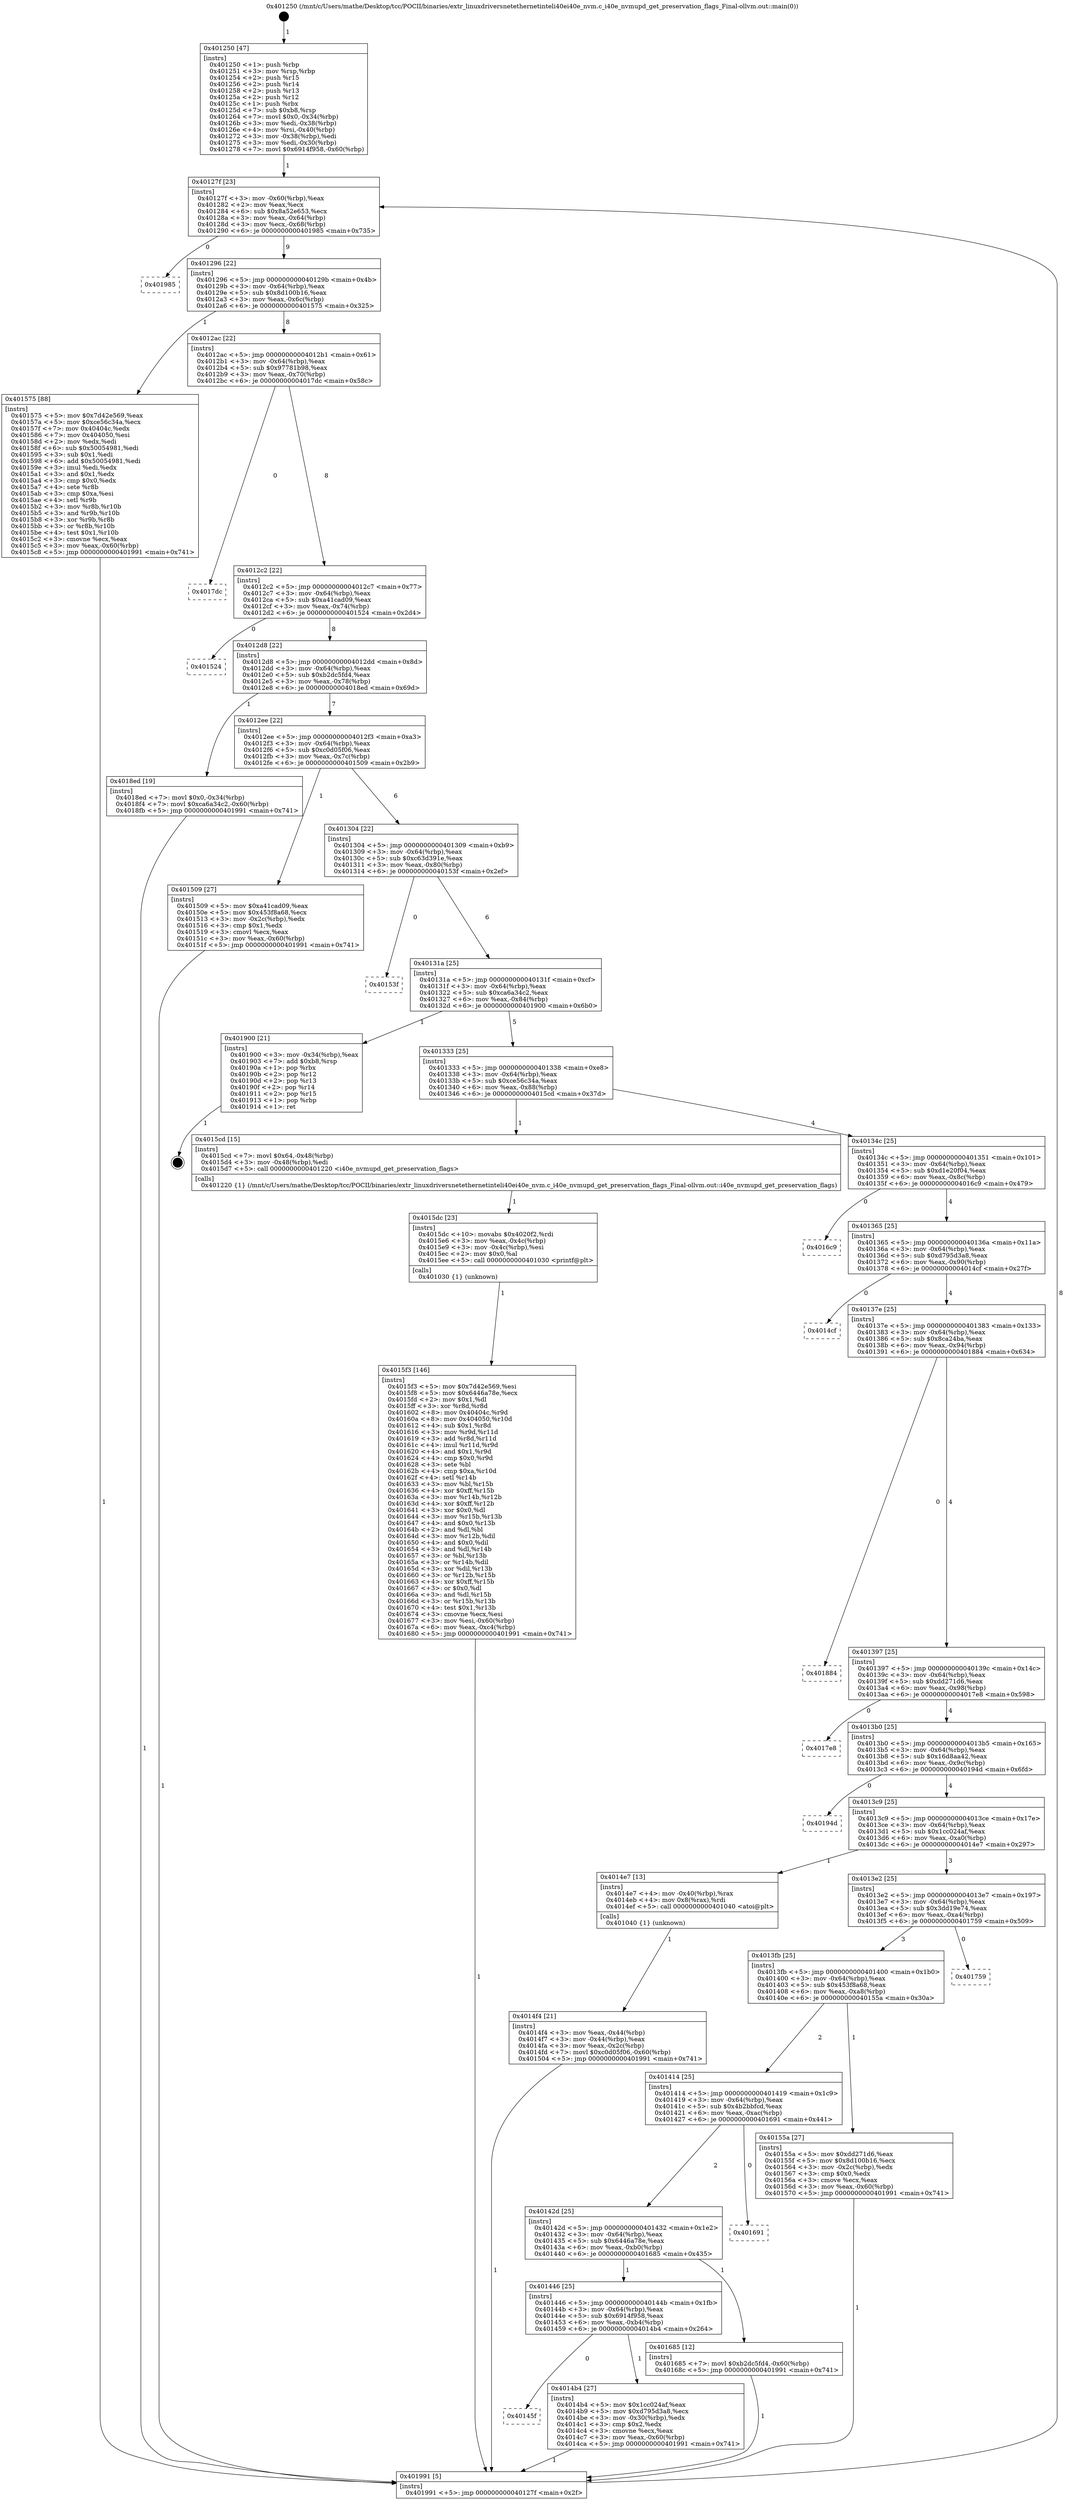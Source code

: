 digraph "0x401250" {
  label = "0x401250 (/mnt/c/Users/mathe/Desktop/tcc/POCII/binaries/extr_linuxdriversnetethernetinteli40ei40e_nvm.c_i40e_nvmupd_get_preservation_flags_Final-ollvm.out::main(0))"
  labelloc = "t"
  node[shape=record]

  Entry [label="",width=0.3,height=0.3,shape=circle,fillcolor=black,style=filled]
  "0x40127f" [label="{
     0x40127f [23]\l
     | [instrs]\l
     &nbsp;&nbsp;0x40127f \<+3\>: mov -0x60(%rbp),%eax\l
     &nbsp;&nbsp;0x401282 \<+2\>: mov %eax,%ecx\l
     &nbsp;&nbsp;0x401284 \<+6\>: sub $0x8a52e653,%ecx\l
     &nbsp;&nbsp;0x40128a \<+3\>: mov %eax,-0x64(%rbp)\l
     &nbsp;&nbsp;0x40128d \<+3\>: mov %ecx,-0x68(%rbp)\l
     &nbsp;&nbsp;0x401290 \<+6\>: je 0000000000401985 \<main+0x735\>\l
  }"]
  "0x401985" [label="{
     0x401985\l
  }", style=dashed]
  "0x401296" [label="{
     0x401296 [22]\l
     | [instrs]\l
     &nbsp;&nbsp;0x401296 \<+5\>: jmp 000000000040129b \<main+0x4b\>\l
     &nbsp;&nbsp;0x40129b \<+3\>: mov -0x64(%rbp),%eax\l
     &nbsp;&nbsp;0x40129e \<+5\>: sub $0x8d100b16,%eax\l
     &nbsp;&nbsp;0x4012a3 \<+3\>: mov %eax,-0x6c(%rbp)\l
     &nbsp;&nbsp;0x4012a6 \<+6\>: je 0000000000401575 \<main+0x325\>\l
  }"]
  Exit [label="",width=0.3,height=0.3,shape=circle,fillcolor=black,style=filled,peripheries=2]
  "0x401575" [label="{
     0x401575 [88]\l
     | [instrs]\l
     &nbsp;&nbsp;0x401575 \<+5\>: mov $0x7d42e569,%eax\l
     &nbsp;&nbsp;0x40157a \<+5\>: mov $0xce56c34a,%ecx\l
     &nbsp;&nbsp;0x40157f \<+7\>: mov 0x40404c,%edx\l
     &nbsp;&nbsp;0x401586 \<+7\>: mov 0x404050,%esi\l
     &nbsp;&nbsp;0x40158d \<+2\>: mov %edx,%edi\l
     &nbsp;&nbsp;0x40158f \<+6\>: sub $0x50054981,%edi\l
     &nbsp;&nbsp;0x401595 \<+3\>: sub $0x1,%edi\l
     &nbsp;&nbsp;0x401598 \<+6\>: add $0x50054981,%edi\l
     &nbsp;&nbsp;0x40159e \<+3\>: imul %edi,%edx\l
     &nbsp;&nbsp;0x4015a1 \<+3\>: and $0x1,%edx\l
     &nbsp;&nbsp;0x4015a4 \<+3\>: cmp $0x0,%edx\l
     &nbsp;&nbsp;0x4015a7 \<+4\>: sete %r8b\l
     &nbsp;&nbsp;0x4015ab \<+3\>: cmp $0xa,%esi\l
     &nbsp;&nbsp;0x4015ae \<+4\>: setl %r9b\l
     &nbsp;&nbsp;0x4015b2 \<+3\>: mov %r8b,%r10b\l
     &nbsp;&nbsp;0x4015b5 \<+3\>: and %r9b,%r10b\l
     &nbsp;&nbsp;0x4015b8 \<+3\>: xor %r9b,%r8b\l
     &nbsp;&nbsp;0x4015bb \<+3\>: or %r8b,%r10b\l
     &nbsp;&nbsp;0x4015be \<+4\>: test $0x1,%r10b\l
     &nbsp;&nbsp;0x4015c2 \<+3\>: cmovne %ecx,%eax\l
     &nbsp;&nbsp;0x4015c5 \<+3\>: mov %eax,-0x60(%rbp)\l
     &nbsp;&nbsp;0x4015c8 \<+5\>: jmp 0000000000401991 \<main+0x741\>\l
  }"]
  "0x4012ac" [label="{
     0x4012ac [22]\l
     | [instrs]\l
     &nbsp;&nbsp;0x4012ac \<+5\>: jmp 00000000004012b1 \<main+0x61\>\l
     &nbsp;&nbsp;0x4012b1 \<+3\>: mov -0x64(%rbp),%eax\l
     &nbsp;&nbsp;0x4012b4 \<+5\>: sub $0x97781b98,%eax\l
     &nbsp;&nbsp;0x4012b9 \<+3\>: mov %eax,-0x70(%rbp)\l
     &nbsp;&nbsp;0x4012bc \<+6\>: je 00000000004017dc \<main+0x58c\>\l
  }"]
  "0x4015f3" [label="{
     0x4015f3 [146]\l
     | [instrs]\l
     &nbsp;&nbsp;0x4015f3 \<+5\>: mov $0x7d42e569,%esi\l
     &nbsp;&nbsp;0x4015f8 \<+5\>: mov $0x6446a78e,%ecx\l
     &nbsp;&nbsp;0x4015fd \<+2\>: mov $0x1,%dl\l
     &nbsp;&nbsp;0x4015ff \<+3\>: xor %r8d,%r8d\l
     &nbsp;&nbsp;0x401602 \<+8\>: mov 0x40404c,%r9d\l
     &nbsp;&nbsp;0x40160a \<+8\>: mov 0x404050,%r10d\l
     &nbsp;&nbsp;0x401612 \<+4\>: sub $0x1,%r8d\l
     &nbsp;&nbsp;0x401616 \<+3\>: mov %r9d,%r11d\l
     &nbsp;&nbsp;0x401619 \<+3\>: add %r8d,%r11d\l
     &nbsp;&nbsp;0x40161c \<+4\>: imul %r11d,%r9d\l
     &nbsp;&nbsp;0x401620 \<+4\>: and $0x1,%r9d\l
     &nbsp;&nbsp;0x401624 \<+4\>: cmp $0x0,%r9d\l
     &nbsp;&nbsp;0x401628 \<+3\>: sete %bl\l
     &nbsp;&nbsp;0x40162b \<+4\>: cmp $0xa,%r10d\l
     &nbsp;&nbsp;0x40162f \<+4\>: setl %r14b\l
     &nbsp;&nbsp;0x401633 \<+3\>: mov %bl,%r15b\l
     &nbsp;&nbsp;0x401636 \<+4\>: xor $0xff,%r15b\l
     &nbsp;&nbsp;0x40163a \<+3\>: mov %r14b,%r12b\l
     &nbsp;&nbsp;0x40163d \<+4\>: xor $0xff,%r12b\l
     &nbsp;&nbsp;0x401641 \<+3\>: xor $0x0,%dl\l
     &nbsp;&nbsp;0x401644 \<+3\>: mov %r15b,%r13b\l
     &nbsp;&nbsp;0x401647 \<+4\>: and $0x0,%r13b\l
     &nbsp;&nbsp;0x40164b \<+2\>: and %dl,%bl\l
     &nbsp;&nbsp;0x40164d \<+3\>: mov %r12b,%dil\l
     &nbsp;&nbsp;0x401650 \<+4\>: and $0x0,%dil\l
     &nbsp;&nbsp;0x401654 \<+3\>: and %dl,%r14b\l
     &nbsp;&nbsp;0x401657 \<+3\>: or %bl,%r13b\l
     &nbsp;&nbsp;0x40165a \<+3\>: or %r14b,%dil\l
     &nbsp;&nbsp;0x40165d \<+3\>: xor %dil,%r13b\l
     &nbsp;&nbsp;0x401660 \<+3\>: or %r12b,%r15b\l
     &nbsp;&nbsp;0x401663 \<+4\>: xor $0xff,%r15b\l
     &nbsp;&nbsp;0x401667 \<+3\>: or $0x0,%dl\l
     &nbsp;&nbsp;0x40166a \<+3\>: and %dl,%r15b\l
     &nbsp;&nbsp;0x40166d \<+3\>: or %r15b,%r13b\l
     &nbsp;&nbsp;0x401670 \<+4\>: test $0x1,%r13b\l
     &nbsp;&nbsp;0x401674 \<+3\>: cmovne %ecx,%esi\l
     &nbsp;&nbsp;0x401677 \<+3\>: mov %esi,-0x60(%rbp)\l
     &nbsp;&nbsp;0x40167a \<+6\>: mov %eax,-0xc4(%rbp)\l
     &nbsp;&nbsp;0x401680 \<+5\>: jmp 0000000000401991 \<main+0x741\>\l
  }"]
  "0x4017dc" [label="{
     0x4017dc\l
  }", style=dashed]
  "0x4012c2" [label="{
     0x4012c2 [22]\l
     | [instrs]\l
     &nbsp;&nbsp;0x4012c2 \<+5\>: jmp 00000000004012c7 \<main+0x77\>\l
     &nbsp;&nbsp;0x4012c7 \<+3\>: mov -0x64(%rbp),%eax\l
     &nbsp;&nbsp;0x4012ca \<+5\>: sub $0xa41cad09,%eax\l
     &nbsp;&nbsp;0x4012cf \<+3\>: mov %eax,-0x74(%rbp)\l
     &nbsp;&nbsp;0x4012d2 \<+6\>: je 0000000000401524 \<main+0x2d4\>\l
  }"]
  "0x4015dc" [label="{
     0x4015dc [23]\l
     | [instrs]\l
     &nbsp;&nbsp;0x4015dc \<+10\>: movabs $0x4020f2,%rdi\l
     &nbsp;&nbsp;0x4015e6 \<+3\>: mov %eax,-0x4c(%rbp)\l
     &nbsp;&nbsp;0x4015e9 \<+3\>: mov -0x4c(%rbp),%esi\l
     &nbsp;&nbsp;0x4015ec \<+2\>: mov $0x0,%al\l
     &nbsp;&nbsp;0x4015ee \<+5\>: call 0000000000401030 \<printf@plt\>\l
     | [calls]\l
     &nbsp;&nbsp;0x401030 \{1\} (unknown)\l
  }"]
  "0x401524" [label="{
     0x401524\l
  }", style=dashed]
  "0x4012d8" [label="{
     0x4012d8 [22]\l
     | [instrs]\l
     &nbsp;&nbsp;0x4012d8 \<+5\>: jmp 00000000004012dd \<main+0x8d\>\l
     &nbsp;&nbsp;0x4012dd \<+3\>: mov -0x64(%rbp),%eax\l
     &nbsp;&nbsp;0x4012e0 \<+5\>: sub $0xb2dc5fd4,%eax\l
     &nbsp;&nbsp;0x4012e5 \<+3\>: mov %eax,-0x78(%rbp)\l
     &nbsp;&nbsp;0x4012e8 \<+6\>: je 00000000004018ed \<main+0x69d\>\l
  }"]
  "0x4014f4" [label="{
     0x4014f4 [21]\l
     | [instrs]\l
     &nbsp;&nbsp;0x4014f4 \<+3\>: mov %eax,-0x44(%rbp)\l
     &nbsp;&nbsp;0x4014f7 \<+3\>: mov -0x44(%rbp),%eax\l
     &nbsp;&nbsp;0x4014fa \<+3\>: mov %eax,-0x2c(%rbp)\l
     &nbsp;&nbsp;0x4014fd \<+7\>: movl $0xc0d05f06,-0x60(%rbp)\l
     &nbsp;&nbsp;0x401504 \<+5\>: jmp 0000000000401991 \<main+0x741\>\l
  }"]
  "0x4018ed" [label="{
     0x4018ed [19]\l
     | [instrs]\l
     &nbsp;&nbsp;0x4018ed \<+7\>: movl $0x0,-0x34(%rbp)\l
     &nbsp;&nbsp;0x4018f4 \<+7\>: movl $0xca6a34c2,-0x60(%rbp)\l
     &nbsp;&nbsp;0x4018fb \<+5\>: jmp 0000000000401991 \<main+0x741\>\l
  }"]
  "0x4012ee" [label="{
     0x4012ee [22]\l
     | [instrs]\l
     &nbsp;&nbsp;0x4012ee \<+5\>: jmp 00000000004012f3 \<main+0xa3\>\l
     &nbsp;&nbsp;0x4012f3 \<+3\>: mov -0x64(%rbp),%eax\l
     &nbsp;&nbsp;0x4012f6 \<+5\>: sub $0xc0d05f06,%eax\l
     &nbsp;&nbsp;0x4012fb \<+3\>: mov %eax,-0x7c(%rbp)\l
     &nbsp;&nbsp;0x4012fe \<+6\>: je 0000000000401509 \<main+0x2b9\>\l
  }"]
  "0x401250" [label="{
     0x401250 [47]\l
     | [instrs]\l
     &nbsp;&nbsp;0x401250 \<+1\>: push %rbp\l
     &nbsp;&nbsp;0x401251 \<+3\>: mov %rsp,%rbp\l
     &nbsp;&nbsp;0x401254 \<+2\>: push %r15\l
     &nbsp;&nbsp;0x401256 \<+2\>: push %r14\l
     &nbsp;&nbsp;0x401258 \<+2\>: push %r13\l
     &nbsp;&nbsp;0x40125a \<+2\>: push %r12\l
     &nbsp;&nbsp;0x40125c \<+1\>: push %rbx\l
     &nbsp;&nbsp;0x40125d \<+7\>: sub $0xb8,%rsp\l
     &nbsp;&nbsp;0x401264 \<+7\>: movl $0x0,-0x34(%rbp)\l
     &nbsp;&nbsp;0x40126b \<+3\>: mov %edi,-0x38(%rbp)\l
     &nbsp;&nbsp;0x40126e \<+4\>: mov %rsi,-0x40(%rbp)\l
     &nbsp;&nbsp;0x401272 \<+3\>: mov -0x38(%rbp),%edi\l
     &nbsp;&nbsp;0x401275 \<+3\>: mov %edi,-0x30(%rbp)\l
     &nbsp;&nbsp;0x401278 \<+7\>: movl $0x6914f958,-0x60(%rbp)\l
  }"]
  "0x401509" [label="{
     0x401509 [27]\l
     | [instrs]\l
     &nbsp;&nbsp;0x401509 \<+5\>: mov $0xa41cad09,%eax\l
     &nbsp;&nbsp;0x40150e \<+5\>: mov $0x453f8a68,%ecx\l
     &nbsp;&nbsp;0x401513 \<+3\>: mov -0x2c(%rbp),%edx\l
     &nbsp;&nbsp;0x401516 \<+3\>: cmp $0x1,%edx\l
     &nbsp;&nbsp;0x401519 \<+3\>: cmovl %ecx,%eax\l
     &nbsp;&nbsp;0x40151c \<+3\>: mov %eax,-0x60(%rbp)\l
     &nbsp;&nbsp;0x40151f \<+5\>: jmp 0000000000401991 \<main+0x741\>\l
  }"]
  "0x401304" [label="{
     0x401304 [22]\l
     | [instrs]\l
     &nbsp;&nbsp;0x401304 \<+5\>: jmp 0000000000401309 \<main+0xb9\>\l
     &nbsp;&nbsp;0x401309 \<+3\>: mov -0x64(%rbp),%eax\l
     &nbsp;&nbsp;0x40130c \<+5\>: sub $0xc63d391e,%eax\l
     &nbsp;&nbsp;0x401311 \<+3\>: mov %eax,-0x80(%rbp)\l
     &nbsp;&nbsp;0x401314 \<+6\>: je 000000000040153f \<main+0x2ef\>\l
  }"]
  "0x401991" [label="{
     0x401991 [5]\l
     | [instrs]\l
     &nbsp;&nbsp;0x401991 \<+5\>: jmp 000000000040127f \<main+0x2f\>\l
  }"]
  "0x40153f" [label="{
     0x40153f\l
  }", style=dashed]
  "0x40131a" [label="{
     0x40131a [25]\l
     | [instrs]\l
     &nbsp;&nbsp;0x40131a \<+5\>: jmp 000000000040131f \<main+0xcf\>\l
     &nbsp;&nbsp;0x40131f \<+3\>: mov -0x64(%rbp),%eax\l
     &nbsp;&nbsp;0x401322 \<+5\>: sub $0xca6a34c2,%eax\l
     &nbsp;&nbsp;0x401327 \<+6\>: mov %eax,-0x84(%rbp)\l
     &nbsp;&nbsp;0x40132d \<+6\>: je 0000000000401900 \<main+0x6b0\>\l
  }"]
  "0x40145f" [label="{
     0x40145f\l
  }", style=dashed]
  "0x401900" [label="{
     0x401900 [21]\l
     | [instrs]\l
     &nbsp;&nbsp;0x401900 \<+3\>: mov -0x34(%rbp),%eax\l
     &nbsp;&nbsp;0x401903 \<+7\>: add $0xb8,%rsp\l
     &nbsp;&nbsp;0x40190a \<+1\>: pop %rbx\l
     &nbsp;&nbsp;0x40190b \<+2\>: pop %r12\l
     &nbsp;&nbsp;0x40190d \<+2\>: pop %r13\l
     &nbsp;&nbsp;0x40190f \<+2\>: pop %r14\l
     &nbsp;&nbsp;0x401911 \<+2\>: pop %r15\l
     &nbsp;&nbsp;0x401913 \<+1\>: pop %rbp\l
     &nbsp;&nbsp;0x401914 \<+1\>: ret\l
  }"]
  "0x401333" [label="{
     0x401333 [25]\l
     | [instrs]\l
     &nbsp;&nbsp;0x401333 \<+5\>: jmp 0000000000401338 \<main+0xe8\>\l
     &nbsp;&nbsp;0x401338 \<+3\>: mov -0x64(%rbp),%eax\l
     &nbsp;&nbsp;0x40133b \<+5\>: sub $0xce56c34a,%eax\l
     &nbsp;&nbsp;0x401340 \<+6\>: mov %eax,-0x88(%rbp)\l
     &nbsp;&nbsp;0x401346 \<+6\>: je 00000000004015cd \<main+0x37d\>\l
  }"]
  "0x4014b4" [label="{
     0x4014b4 [27]\l
     | [instrs]\l
     &nbsp;&nbsp;0x4014b4 \<+5\>: mov $0x1cc024af,%eax\l
     &nbsp;&nbsp;0x4014b9 \<+5\>: mov $0xd795d3a8,%ecx\l
     &nbsp;&nbsp;0x4014be \<+3\>: mov -0x30(%rbp),%edx\l
     &nbsp;&nbsp;0x4014c1 \<+3\>: cmp $0x2,%edx\l
     &nbsp;&nbsp;0x4014c4 \<+3\>: cmovne %ecx,%eax\l
     &nbsp;&nbsp;0x4014c7 \<+3\>: mov %eax,-0x60(%rbp)\l
     &nbsp;&nbsp;0x4014ca \<+5\>: jmp 0000000000401991 \<main+0x741\>\l
  }"]
  "0x4015cd" [label="{
     0x4015cd [15]\l
     | [instrs]\l
     &nbsp;&nbsp;0x4015cd \<+7\>: movl $0x64,-0x48(%rbp)\l
     &nbsp;&nbsp;0x4015d4 \<+3\>: mov -0x48(%rbp),%edi\l
     &nbsp;&nbsp;0x4015d7 \<+5\>: call 0000000000401220 \<i40e_nvmupd_get_preservation_flags\>\l
     | [calls]\l
     &nbsp;&nbsp;0x401220 \{1\} (/mnt/c/Users/mathe/Desktop/tcc/POCII/binaries/extr_linuxdriversnetethernetinteli40ei40e_nvm.c_i40e_nvmupd_get_preservation_flags_Final-ollvm.out::i40e_nvmupd_get_preservation_flags)\l
  }"]
  "0x40134c" [label="{
     0x40134c [25]\l
     | [instrs]\l
     &nbsp;&nbsp;0x40134c \<+5\>: jmp 0000000000401351 \<main+0x101\>\l
     &nbsp;&nbsp;0x401351 \<+3\>: mov -0x64(%rbp),%eax\l
     &nbsp;&nbsp;0x401354 \<+5\>: sub $0xd1e20f04,%eax\l
     &nbsp;&nbsp;0x401359 \<+6\>: mov %eax,-0x8c(%rbp)\l
     &nbsp;&nbsp;0x40135f \<+6\>: je 00000000004016c9 \<main+0x479\>\l
  }"]
  "0x401446" [label="{
     0x401446 [25]\l
     | [instrs]\l
     &nbsp;&nbsp;0x401446 \<+5\>: jmp 000000000040144b \<main+0x1fb\>\l
     &nbsp;&nbsp;0x40144b \<+3\>: mov -0x64(%rbp),%eax\l
     &nbsp;&nbsp;0x40144e \<+5\>: sub $0x6914f958,%eax\l
     &nbsp;&nbsp;0x401453 \<+6\>: mov %eax,-0xb4(%rbp)\l
     &nbsp;&nbsp;0x401459 \<+6\>: je 00000000004014b4 \<main+0x264\>\l
  }"]
  "0x4016c9" [label="{
     0x4016c9\l
  }", style=dashed]
  "0x401365" [label="{
     0x401365 [25]\l
     | [instrs]\l
     &nbsp;&nbsp;0x401365 \<+5\>: jmp 000000000040136a \<main+0x11a\>\l
     &nbsp;&nbsp;0x40136a \<+3\>: mov -0x64(%rbp),%eax\l
     &nbsp;&nbsp;0x40136d \<+5\>: sub $0xd795d3a8,%eax\l
     &nbsp;&nbsp;0x401372 \<+6\>: mov %eax,-0x90(%rbp)\l
     &nbsp;&nbsp;0x401378 \<+6\>: je 00000000004014cf \<main+0x27f\>\l
  }"]
  "0x401685" [label="{
     0x401685 [12]\l
     | [instrs]\l
     &nbsp;&nbsp;0x401685 \<+7\>: movl $0xb2dc5fd4,-0x60(%rbp)\l
     &nbsp;&nbsp;0x40168c \<+5\>: jmp 0000000000401991 \<main+0x741\>\l
  }"]
  "0x4014cf" [label="{
     0x4014cf\l
  }", style=dashed]
  "0x40137e" [label="{
     0x40137e [25]\l
     | [instrs]\l
     &nbsp;&nbsp;0x40137e \<+5\>: jmp 0000000000401383 \<main+0x133\>\l
     &nbsp;&nbsp;0x401383 \<+3\>: mov -0x64(%rbp),%eax\l
     &nbsp;&nbsp;0x401386 \<+5\>: sub $0x8ca24ba,%eax\l
     &nbsp;&nbsp;0x40138b \<+6\>: mov %eax,-0x94(%rbp)\l
     &nbsp;&nbsp;0x401391 \<+6\>: je 0000000000401884 \<main+0x634\>\l
  }"]
  "0x40142d" [label="{
     0x40142d [25]\l
     | [instrs]\l
     &nbsp;&nbsp;0x40142d \<+5\>: jmp 0000000000401432 \<main+0x1e2\>\l
     &nbsp;&nbsp;0x401432 \<+3\>: mov -0x64(%rbp),%eax\l
     &nbsp;&nbsp;0x401435 \<+5\>: sub $0x6446a78e,%eax\l
     &nbsp;&nbsp;0x40143a \<+6\>: mov %eax,-0xb0(%rbp)\l
     &nbsp;&nbsp;0x401440 \<+6\>: je 0000000000401685 \<main+0x435\>\l
  }"]
  "0x401884" [label="{
     0x401884\l
  }", style=dashed]
  "0x401397" [label="{
     0x401397 [25]\l
     | [instrs]\l
     &nbsp;&nbsp;0x401397 \<+5\>: jmp 000000000040139c \<main+0x14c\>\l
     &nbsp;&nbsp;0x40139c \<+3\>: mov -0x64(%rbp),%eax\l
     &nbsp;&nbsp;0x40139f \<+5\>: sub $0xdd271d6,%eax\l
     &nbsp;&nbsp;0x4013a4 \<+6\>: mov %eax,-0x98(%rbp)\l
     &nbsp;&nbsp;0x4013aa \<+6\>: je 00000000004017e8 \<main+0x598\>\l
  }"]
  "0x401691" [label="{
     0x401691\l
  }", style=dashed]
  "0x4017e8" [label="{
     0x4017e8\l
  }", style=dashed]
  "0x4013b0" [label="{
     0x4013b0 [25]\l
     | [instrs]\l
     &nbsp;&nbsp;0x4013b0 \<+5\>: jmp 00000000004013b5 \<main+0x165\>\l
     &nbsp;&nbsp;0x4013b5 \<+3\>: mov -0x64(%rbp),%eax\l
     &nbsp;&nbsp;0x4013b8 \<+5\>: sub $0x16d8aa42,%eax\l
     &nbsp;&nbsp;0x4013bd \<+6\>: mov %eax,-0x9c(%rbp)\l
     &nbsp;&nbsp;0x4013c3 \<+6\>: je 000000000040194d \<main+0x6fd\>\l
  }"]
  "0x401414" [label="{
     0x401414 [25]\l
     | [instrs]\l
     &nbsp;&nbsp;0x401414 \<+5\>: jmp 0000000000401419 \<main+0x1c9\>\l
     &nbsp;&nbsp;0x401419 \<+3\>: mov -0x64(%rbp),%eax\l
     &nbsp;&nbsp;0x40141c \<+5\>: sub $0x4b2bbfcd,%eax\l
     &nbsp;&nbsp;0x401421 \<+6\>: mov %eax,-0xac(%rbp)\l
     &nbsp;&nbsp;0x401427 \<+6\>: je 0000000000401691 \<main+0x441\>\l
  }"]
  "0x40194d" [label="{
     0x40194d\l
  }", style=dashed]
  "0x4013c9" [label="{
     0x4013c9 [25]\l
     | [instrs]\l
     &nbsp;&nbsp;0x4013c9 \<+5\>: jmp 00000000004013ce \<main+0x17e\>\l
     &nbsp;&nbsp;0x4013ce \<+3\>: mov -0x64(%rbp),%eax\l
     &nbsp;&nbsp;0x4013d1 \<+5\>: sub $0x1cc024af,%eax\l
     &nbsp;&nbsp;0x4013d6 \<+6\>: mov %eax,-0xa0(%rbp)\l
     &nbsp;&nbsp;0x4013dc \<+6\>: je 00000000004014e7 \<main+0x297\>\l
  }"]
  "0x40155a" [label="{
     0x40155a [27]\l
     | [instrs]\l
     &nbsp;&nbsp;0x40155a \<+5\>: mov $0xdd271d6,%eax\l
     &nbsp;&nbsp;0x40155f \<+5\>: mov $0x8d100b16,%ecx\l
     &nbsp;&nbsp;0x401564 \<+3\>: mov -0x2c(%rbp),%edx\l
     &nbsp;&nbsp;0x401567 \<+3\>: cmp $0x0,%edx\l
     &nbsp;&nbsp;0x40156a \<+3\>: cmove %ecx,%eax\l
     &nbsp;&nbsp;0x40156d \<+3\>: mov %eax,-0x60(%rbp)\l
     &nbsp;&nbsp;0x401570 \<+5\>: jmp 0000000000401991 \<main+0x741\>\l
  }"]
  "0x4014e7" [label="{
     0x4014e7 [13]\l
     | [instrs]\l
     &nbsp;&nbsp;0x4014e7 \<+4\>: mov -0x40(%rbp),%rax\l
     &nbsp;&nbsp;0x4014eb \<+4\>: mov 0x8(%rax),%rdi\l
     &nbsp;&nbsp;0x4014ef \<+5\>: call 0000000000401040 \<atoi@plt\>\l
     | [calls]\l
     &nbsp;&nbsp;0x401040 \{1\} (unknown)\l
  }"]
  "0x4013e2" [label="{
     0x4013e2 [25]\l
     | [instrs]\l
     &nbsp;&nbsp;0x4013e2 \<+5\>: jmp 00000000004013e7 \<main+0x197\>\l
     &nbsp;&nbsp;0x4013e7 \<+3\>: mov -0x64(%rbp),%eax\l
     &nbsp;&nbsp;0x4013ea \<+5\>: sub $0x3dd19e74,%eax\l
     &nbsp;&nbsp;0x4013ef \<+6\>: mov %eax,-0xa4(%rbp)\l
     &nbsp;&nbsp;0x4013f5 \<+6\>: je 0000000000401759 \<main+0x509\>\l
  }"]
  "0x4013fb" [label="{
     0x4013fb [25]\l
     | [instrs]\l
     &nbsp;&nbsp;0x4013fb \<+5\>: jmp 0000000000401400 \<main+0x1b0\>\l
     &nbsp;&nbsp;0x401400 \<+3\>: mov -0x64(%rbp),%eax\l
     &nbsp;&nbsp;0x401403 \<+5\>: sub $0x453f8a68,%eax\l
     &nbsp;&nbsp;0x401408 \<+6\>: mov %eax,-0xa8(%rbp)\l
     &nbsp;&nbsp;0x40140e \<+6\>: je 000000000040155a \<main+0x30a\>\l
  }"]
  "0x401759" [label="{
     0x401759\l
  }", style=dashed]
  Entry -> "0x401250" [label=" 1"]
  "0x40127f" -> "0x401985" [label=" 0"]
  "0x40127f" -> "0x401296" [label=" 9"]
  "0x401900" -> Exit [label=" 1"]
  "0x401296" -> "0x401575" [label=" 1"]
  "0x401296" -> "0x4012ac" [label=" 8"]
  "0x4018ed" -> "0x401991" [label=" 1"]
  "0x4012ac" -> "0x4017dc" [label=" 0"]
  "0x4012ac" -> "0x4012c2" [label=" 8"]
  "0x401685" -> "0x401991" [label=" 1"]
  "0x4012c2" -> "0x401524" [label=" 0"]
  "0x4012c2" -> "0x4012d8" [label=" 8"]
  "0x4015f3" -> "0x401991" [label=" 1"]
  "0x4012d8" -> "0x4018ed" [label=" 1"]
  "0x4012d8" -> "0x4012ee" [label=" 7"]
  "0x4015dc" -> "0x4015f3" [label=" 1"]
  "0x4012ee" -> "0x401509" [label=" 1"]
  "0x4012ee" -> "0x401304" [label=" 6"]
  "0x4015cd" -> "0x4015dc" [label=" 1"]
  "0x401304" -> "0x40153f" [label=" 0"]
  "0x401304" -> "0x40131a" [label=" 6"]
  "0x401575" -> "0x401991" [label=" 1"]
  "0x40131a" -> "0x401900" [label=" 1"]
  "0x40131a" -> "0x401333" [label=" 5"]
  "0x40155a" -> "0x401991" [label=" 1"]
  "0x401333" -> "0x4015cd" [label=" 1"]
  "0x401333" -> "0x40134c" [label=" 4"]
  "0x401509" -> "0x401991" [label=" 1"]
  "0x40134c" -> "0x4016c9" [label=" 0"]
  "0x40134c" -> "0x401365" [label=" 4"]
  "0x4014e7" -> "0x4014f4" [label=" 1"]
  "0x401365" -> "0x4014cf" [label=" 0"]
  "0x401365" -> "0x40137e" [label=" 4"]
  "0x401991" -> "0x40127f" [label=" 8"]
  "0x40137e" -> "0x401884" [label=" 0"]
  "0x40137e" -> "0x401397" [label=" 4"]
  "0x4014b4" -> "0x401991" [label=" 1"]
  "0x401397" -> "0x4017e8" [label=" 0"]
  "0x401397" -> "0x4013b0" [label=" 4"]
  "0x401446" -> "0x40145f" [label=" 0"]
  "0x4013b0" -> "0x40194d" [label=" 0"]
  "0x4013b0" -> "0x4013c9" [label=" 4"]
  "0x4014f4" -> "0x401991" [label=" 1"]
  "0x4013c9" -> "0x4014e7" [label=" 1"]
  "0x4013c9" -> "0x4013e2" [label=" 3"]
  "0x40142d" -> "0x401446" [label=" 1"]
  "0x4013e2" -> "0x401759" [label=" 0"]
  "0x4013e2" -> "0x4013fb" [label=" 3"]
  "0x40142d" -> "0x401685" [label=" 1"]
  "0x4013fb" -> "0x40155a" [label=" 1"]
  "0x4013fb" -> "0x401414" [label=" 2"]
  "0x401446" -> "0x4014b4" [label=" 1"]
  "0x401414" -> "0x401691" [label=" 0"]
  "0x401414" -> "0x40142d" [label=" 2"]
  "0x401250" -> "0x40127f" [label=" 1"]
}
